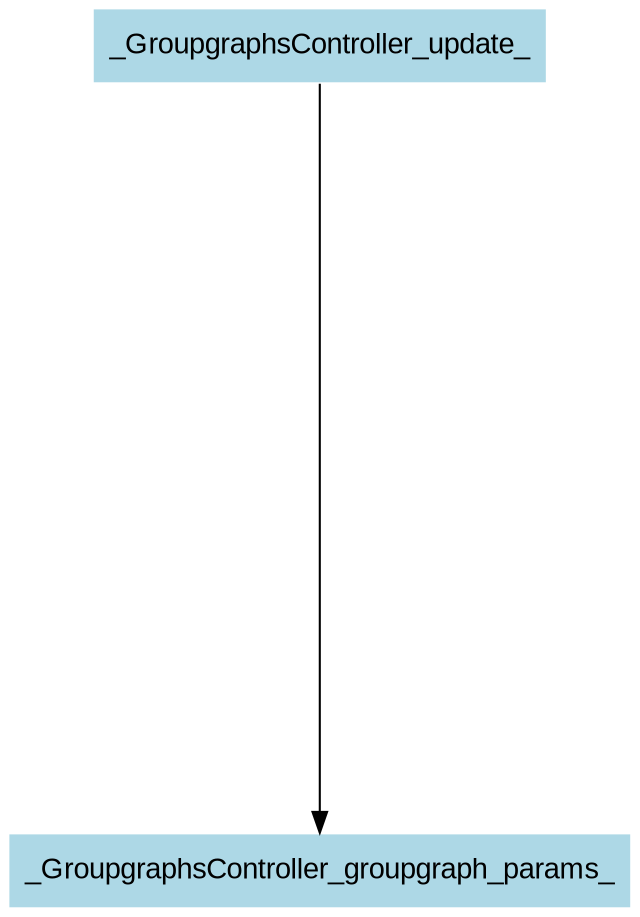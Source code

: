 digraph CallGraph {
ranksep=5;
nodesep=0.5;
node [fontname=Arial];
edge [fontname=Arial];
_GroupgraphsController_update_ -> _GroupgraphsController_groupgraph_params_;
_GroupgraphsController_update_ [shape=box, style=filled, fillcolor=lightblue  , color=white];
_GroupgraphsController_groupgraph_params_ [shape=box, style=filled, fillcolor=lightblue  , color=white];
}
